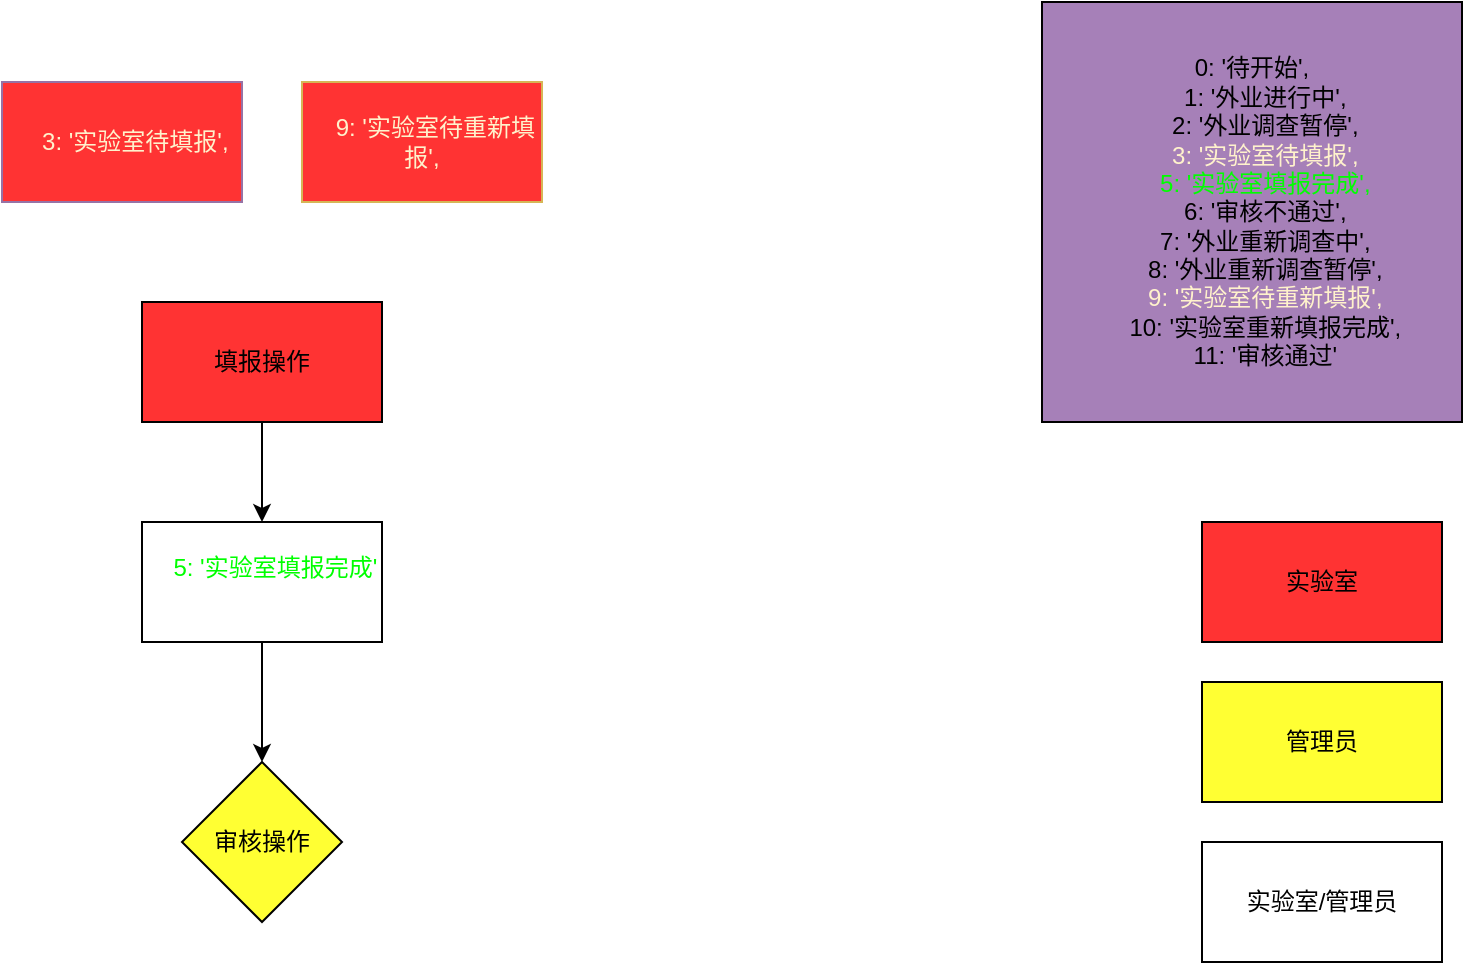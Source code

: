 <mxfile version="13.6.2" type="github">
  <diagram id="C5RBs43oDa-KdzZeNtuy" name="Page-1">
    <mxGraphModel dx="1426" dy="680" grid="1" gridSize="10" guides="1" tooltips="1" connect="1" arrows="1" fold="1" page="1" pageScale="1" pageWidth="827" pageHeight="1169" math="0" shadow="0">
      <root>
        <mxCell id="WIyWlLk6GJQsqaUBKTNV-0" />
        <mxCell id="WIyWlLk6GJQsqaUBKTNV-1" parent="WIyWlLk6GJQsqaUBKTNV-0" />
        <mxCell id="J98Wid4uAbnmdr_vRsFJ-0" value="&lt;div&gt;&lt;font color=&quot;#fff2cc&quot;&gt;&amp;nbsp; &amp;nbsp; 3: &#39;实验室待填报&#39;,&lt;/font&gt;&lt;/div&gt;" style="whiteSpace=wrap;html=1;strokeColor=#9673a6;fillColor=#FF3333;" parent="WIyWlLk6GJQsqaUBKTNV-1" vertex="1">
          <mxGeometry x="70" y="50" width="120" height="60" as="geometry" />
        </mxCell>
        <mxCell id="J98Wid4uAbnmdr_vRsFJ-1" value="&lt;div&gt;&lt;font color=&quot;#fff2cc&quot;&gt;&amp;nbsp; &amp;nbsp; 9: &#39;实验室待重新填报&#39;,&lt;/font&gt;&lt;/div&gt;" style="whiteSpace=wrap;html=1;strokeColor=#d6b656;fillColor=#FF3333;" parent="WIyWlLk6GJQsqaUBKTNV-1" vertex="1">
          <mxGeometry x="220" y="50" width="120" height="60" as="geometry" />
        </mxCell>
        <mxCell id="J98Wid4uAbnmdr_vRsFJ-3" value="&lt;div&gt;0: &#39;待开始&#39;,&lt;/div&gt;&lt;div&gt;&amp;nbsp; &amp;nbsp; 1: &#39;外业进行中&#39;,&lt;/div&gt;&lt;div&gt;&amp;nbsp; &amp;nbsp; 2: &#39;外业调查暂停&#39;,&lt;/div&gt;&lt;div&gt;&lt;font color=&quot;#fff2cc&quot;&gt;&amp;nbsp; &amp;nbsp; 3: &#39;实验室待填报&#39;,&lt;/font&gt;&lt;/div&gt;&lt;div&gt;&lt;font color=&quot;#00ff00&quot;&gt;&amp;nbsp; &amp;nbsp; 5: &#39;实验室填报完成&#39;,&lt;/font&gt;&lt;/div&gt;&lt;div&gt;&amp;nbsp; &amp;nbsp; 6: &#39;审核不通过&#39;,&lt;/div&gt;&lt;div&gt;&amp;nbsp; &amp;nbsp; 7: &#39;外业重新调查中&#39;,&lt;/div&gt;&lt;div&gt;&amp;nbsp; &amp;nbsp; 8: &#39;外业重新调查暂停&#39;,&lt;/div&gt;&lt;div&gt;&lt;font color=&quot;#fff2cc&quot;&gt;&amp;nbsp; &amp;nbsp; 9: &#39;实验室待重新填报&#39;,&lt;/font&gt;&lt;/div&gt;&lt;div&gt;&amp;nbsp; &amp;nbsp; 10: &#39;实验室重新填报完成&#39;,&lt;/div&gt;&lt;div&gt;&amp;nbsp; &amp;nbsp; 11: &#39;审核通过&#39;&lt;/div&gt;" style="rounded=0;whiteSpace=wrap;html=1;fillColor=#A680B8;" parent="WIyWlLk6GJQsqaUBKTNV-1" vertex="1">
          <mxGeometry x="590" y="10" width="210" height="210" as="geometry" />
        </mxCell>
        <mxCell id="2zksgVMxjIg7p3Kleynd-4" value="实验室" style="whiteSpace=wrap;html=1;fillColor=#FF3333;" vertex="1" parent="WIyWlLk6GJQsqaUBKTNV-1">
          <mxGeometry x="670" y="270" width="120" height="60" as="geometry" />
        </mxCell>
        <mxCell id="2zksgVMxjIg7p3Kleynd-5" value="管理员" style="whiteSpace=wrap;html=1;fillColor=#FFFF33;" vertex="1" parent="WIyWlLk6GJQsqaUBKTNV-1">
          <mxGeometry x="670" y="350" width="120" height="60" as="geometry" />
        </mxCell>
        <mxCell id="2zksgVMxjIg7p3Kleynd-15" style="edgeStyle=orthogonalEdgeStyle;rounded=0;orthogonalLoop=1;jettySize=auto;html=1;exitX=0.5;exitY=1;exitDx=0;exitDy=0;entryX=0.5;entryY=0;entryDx=0;entryDy=0;" edge="1" parent="WIyWlLk6GJQsqaUBKTNV-1" source="2zksgVMxjIg7p3Kleynd-8" target="2zksgVMxjIg7p3Kleynd-17">
          <mxGeometry relative="1" as="geometry">
            <mxPoint x="200" y="350" as="targetPoint" />
          </mxGeometry>
        </mxCell>
        <mxCell id="2zksgVMxjIg7p3Kleynd-8" value="&lt;div&gt;&lt;font color=&quot;#00ff00&quot;&gt;&amp;nbsp; &amp;nbsp; 5: &#39;实验室填报完成&#39;&lt;/font&gt;&lt;/div&gt;&lt;div&gt;&lt;font color=&quot;#00ff00&quot;&gt;&lt;br&gt;&lt;/font&gt;&lt;/div&gt;" style="whiteSpace=wrap;html=1;" vertex="1" parent="WIyWlLk6GJQsqaUBKTNV-1">
          <mxGeometry x="140" y="270" width="120" height="60" as="geometry" />
        </mxCell>
        <mxCell id="2zksgVMxjIg7p3Kleynd-14" value="实验室/管理员" style="whiteSpace=wrap;html=1;" vertex="1" parent="WIyWlLk6GJQsqaUBKTNV-1">
          <mxGeometry x="670" y="430" width="120" height="60" as="geometry" />
        </mxCell>
        <mxCell id="2zksgVMxjIg7p3Kleynd-17" value="&lt;font color=&quot;#000000&quot;&gt;审核操作&lt;/font&gt;" style="rhombus;whiteSpace=wrap;html=1;fillColor=#FFFF33;fontColor=#FF3333;" vertex="1" parent="WIyWlLk6GJQsqaUBKTNV-1">
          <mxGeometry x="160" y="390" width="80" height="80" as="geometry" />
        </mxCell>
        <mxCell id="2zksgVMxjIg7p3Kleynd-23" value="" style="edgeStyle=orthogonalEdgeStyle;rounded=0;orthogonalLoop=1;jettySize=auto;html=1;fontColor=#000000;" edge="1" parent="WIyWlLk6GJQsqaUBKTNV-1" source="2zksgVMxjIg7p3Kleynd-20" target="2zksgVMxjIg7p3Kleynd-8">
          <mxGeometry relative="1" as="geometry" />
        </mxCell>
        <mxCell id="2zksgVMxjIg7p3Kleynd-20" value="填报操作" style="whiteSpace=wrap;html=1;fillColor=#FF3333;" vertex="1" parent="WIyWlLk6GJQsqaUBKTNV-1">
          <mxGeometry x="140" y="160" width="120" height="60" as="geometry" />
        </mxCell>
      </root>
    </mxGraphModel>
  </diagram>
</mxfile>
